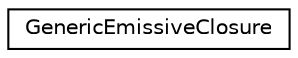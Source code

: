 digraph G
{
  edge [fontname="Helvetica",fontsize="10",labelfontname="Helvetica",labelfontsize="10"];
  node [fontname="Helvetica",fontsize="10",shape=record];
  rankdir=LR;
  Node1 [label="GenericEmissiveClosure",height=0.2,width=0.4,color="black", fillcolor="white", style="filled",URL="$d0/d2b/classGenericEmissiveClosure.html"];
}
